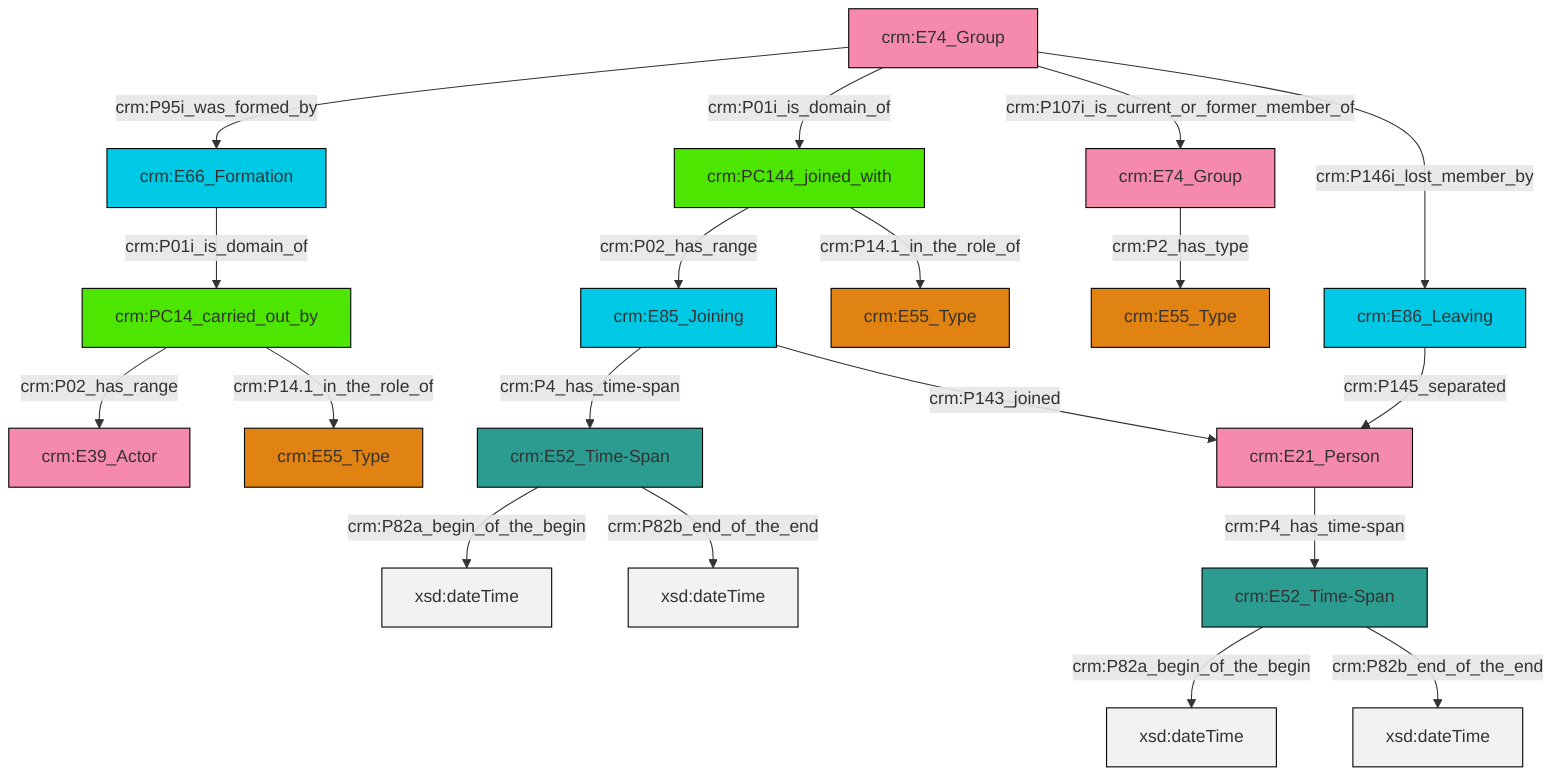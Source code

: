 graph TD
classDef Literal fill:#f2f2f2,stroke:#000000;
classDef CRM_Entity fill:#FFFFFF,stroke:#000000;
classDef Temporal_Entity fill:#00C9E6, stroke:#000000;
classDef Type fill:#E18312, stroke:#000000;
classDef Time-Span fill:#2C9C91, stroke:#000000;
classDef Appellation fill:#FFEB7F, stroke:#000000;
classDef Place fill:#008836, stroke:#000000;
classDef Persistent_Item fill:#B266B2, stroke:#000000;
classDef Conceptual_Object fill:#FFD700, stroke:#000000;
classDef Physical_Thing fill:#D2B48C, stroke:#000000;
classDef Actor fill:#f58aad, stroke:#000000;
classDef PC_Classes fill:#4ce600, stroke:#000000;
classDef Multi fill:#cccccc,stroke:#000000;

4["crm:E66_Formation"]:::Temporal_Entity -->|crm:P01i_is_domain_of| 5["crm:PC14_carried_out_by"]:::PC_Classes
5["crm:PC14_carried_out_by"]:::PC_Classes -->|crm:P02_has_range| 6["crm:E39_Actor"]:::Actor
7["crm:E21_Person"]:::Actor -->|crm:P4_has_time-span| 0["crm:E52_Time-Span"]:::Time-Span
15["crm:PC144_joined_with"]:::PC_Classes -->|crm:P02_has_range| 12["crm:E85_Joining"]:::Temporal_Entity
0["crm:E52_Time-Span"]:::Time-Span -->|crm:P82a_begin_of_the_begin| 16[xsd:dateTime]:::Literal
12["crm:E85_Joining"]:::Temporal_Entity -->|crm:P4_has_time-span| 20["crm:E52_Time-Span"]:::Time-Span
5["crm:PC14_carried_out_by"]:::PC_Classes -->|crm:P14.1_in_the_role_of| 21["crm:E55_Type"]:::Type
17["crm:E86_Leaving"]:::Temporal_Entity -->|crm:P145_separated| 7["crm:E21_Person"]:::Actor
15["crm:PC144_joined_with"]:::PC_Classes -->|crm:P14.1_in_the_role_of| 8["crm:E55_Type"]:::Type
10["crm:E74_Group"]:::Actor -->|crm:P95i_was_formed_by| 4["crm:E66_Formation"]:::Temporal_Entity
20["crm:E52_Time-Span"]:::Time-Span -->|crm:P82a_begin_of_the_begin| 28[xsd:dateTime]:::Literal
12["crm:E85_Joining"]:::Temporal_Entity -->|crm:P143_joined| 7["crm:E21_Person"]:::Actor
10["crm:E74_Group"]:::Actor -->|crm:P01i_is_domain_of| 15["crm:PC144_joined_with"]:::PC_Classes
10["crm:E74_Group"]:::Actor -->|crm:P107i_is_current_or_former_member_of| 26["crm:E74_Group"]:::Actor
20["crm:E52_Time-Span"]:::Time-Span -->|crm:P82b_end_of_the_end| 30[xsd:dateTime]:::Literal
10["crm:E74_Group"]:::Actor -->|crm:P146i_lost_member_by| 17["crm:E86_Leaving"]:::Temporal_Entity
26["crm:E74_Group"]:::Actor -->|crm:P2_has_type| 2["crm:E55_Type"]:::Type
0["crm:E52_Time-Span"]:::Time-Span -->|crm:P82b_end_of_the_end| 34[xsd:dateTime]:::Literal